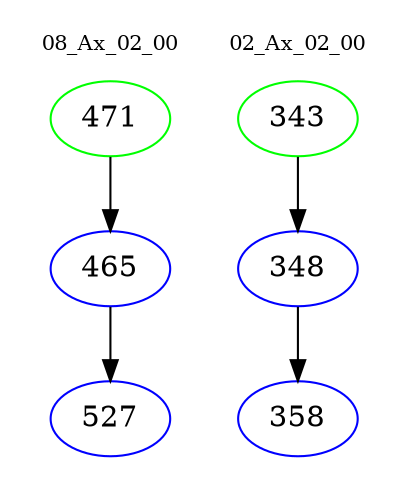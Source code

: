 digraph{
subgraph cluster_0 {
color = white
label = "08_Ax_02_00";
fontsize=10;
T0_471 [label="471", color="green"]
T0_471 -> T0_465 [color="black"]
T0_465 [label="465", color="blue"]
T0_465 -> T0_527 [color="black"]
T0_527 [label="527", color="blue"]
}
subgraph cluster_1 {
color = white
label = "02_Ax_02_00";
fontsize=10;
T1_343 [label="343", color="green"]
T1_343 -> T1_348 [color="black"]
T1_348 [label="348", color="blue"]
T1_348 -> T1_358 [color="black"]
T1_358 [label="358", color="blue"]
}
}
